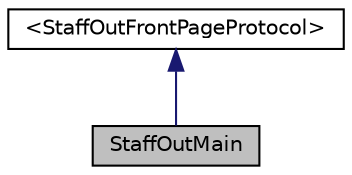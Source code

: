digraph G
{
  edge [fontname="Helvetica",fontsize="10",labelfontname="Helvetica",labelfontsize="10"];
  node [fontname="Helvetica",fontsize="10",shape=record];
  Node1 [label="StaffOutMain",height=0.2,width=0.4,color="black", fillcolor="grey75", style="filled" fontcolor="black"];
  Node2 -> Node1 [dir="back",color="midnightblue",fontsize="10",style="solid"];
  Node2 [label="\<StaffOutFrontPageProtocol\>",height=0.2,width=0.4,color="black", fillcolor="white", style="filled",URL="$protocol_staff_out_front_page_protocol-p.html"];
}
